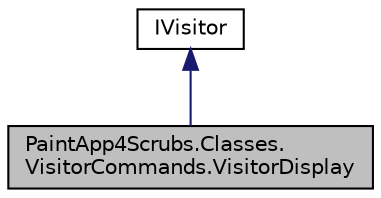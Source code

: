 digraph "PaintApp4Scrubs.Classes.VisitorCommands.VisitorDisplay"
{
 // LATEX_PDF_SIZE
  edge [fontname="Helvetica",fontsize="10",labelfontname="Helvetica",labelfontsize="10"];
  node [fontname="Helvetica",fontsize="10",shape=record];
  Node1 [label="PaintApp4Scrubs.Classes.\lVisitorCommands.VisitorDisplay",height=0.2,width=0.4,color="black", fillcolor="grey75", style="filled", fontcolor="black",tooltip="the vistor to draw"];
  Node2 -> Node1 [dir="back",color="midnightblue",fontsize="10",style="solid",fontname="Helvetica"];
  Node2 [label="IVisitor",height=0.2,width=0.4,color="black", fillcolor="white", style="filled",URL="$interface_paint_app4_scrubs_1_1_interfaces_1_1_i_visitor.html",tooltip="the visitor interface"];
}

